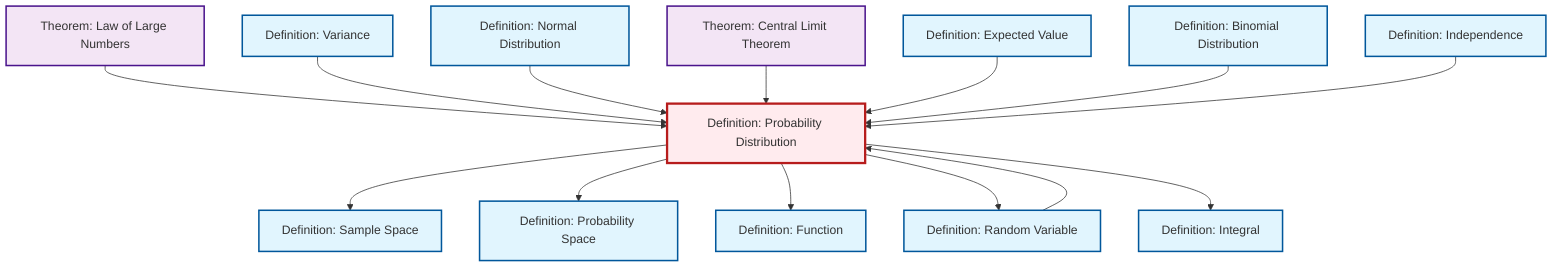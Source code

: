 graph TD
    classDef definition fill:#e1f5fe,stroke:#01579b,stroke-width:2px
    classDef theorem fill:#f3e5f5,stroke:#4a148c,stroke-width:2px
    classDef axiom fill:#fff3e0,stroke:#e65100,stroke-width:2px
    classDef example fill:#e8f5e9,stroke:#1b5e20,stroke-width:2px
    classDef current fill:#ffebee,stroke:#b71c1c,stroke-width:3px
    thm-central-limit["Theorem: Central Limit Theorem"]:::theorem
    def-independence["Definition: Independence"]:::definition
    def-expectation["Definition: Expected Value"]:::definition
    def-sample-space["Definition: Sample Space"]:::definition
    def-random-variable["Definition: Random Variable"]:::definition
    thm-law-of-large-numbers["Theorem: Law of Large Numbers"]:::theorem
    def-normal-distribution["Definition: Normal Distribution"]:::definition
    def-binomial-distribution["Definition: Binomial Distribution"]:::definition
    def-function["Definition: Function"]:::definition
    def-probability-space["Definition: Probability Space"]:::definition
    def-variance["Definition: Variance"]:::definition
    def-probability-distribution["Definition: Probability Distribution"]:::definition
    def-integral["Definition: Integral"]:::definition
    def-probability-distribution --> def-sample-space
    thm-law-of-large-numbers --> def-probability-distribution
    def-probability-distribution --> def-probability-space
    def-variance --> def-probability-distribution
    def-normal-distribution --> def-probability-distribution
    thm-central-limit --> def-probability-distribution
    def-expectation --> def-probability-distribution
    def-probability-distribution --> def-function
    def-random-variable --> def-probability-distribution
    def-binomial-distribution --> def-probability-distribution
    def-probability-distribution --> def-random-variable
    def-independence --> def-probability-distribution
    def-probability-distribution --> def-integral
    class def-probability-distribution current